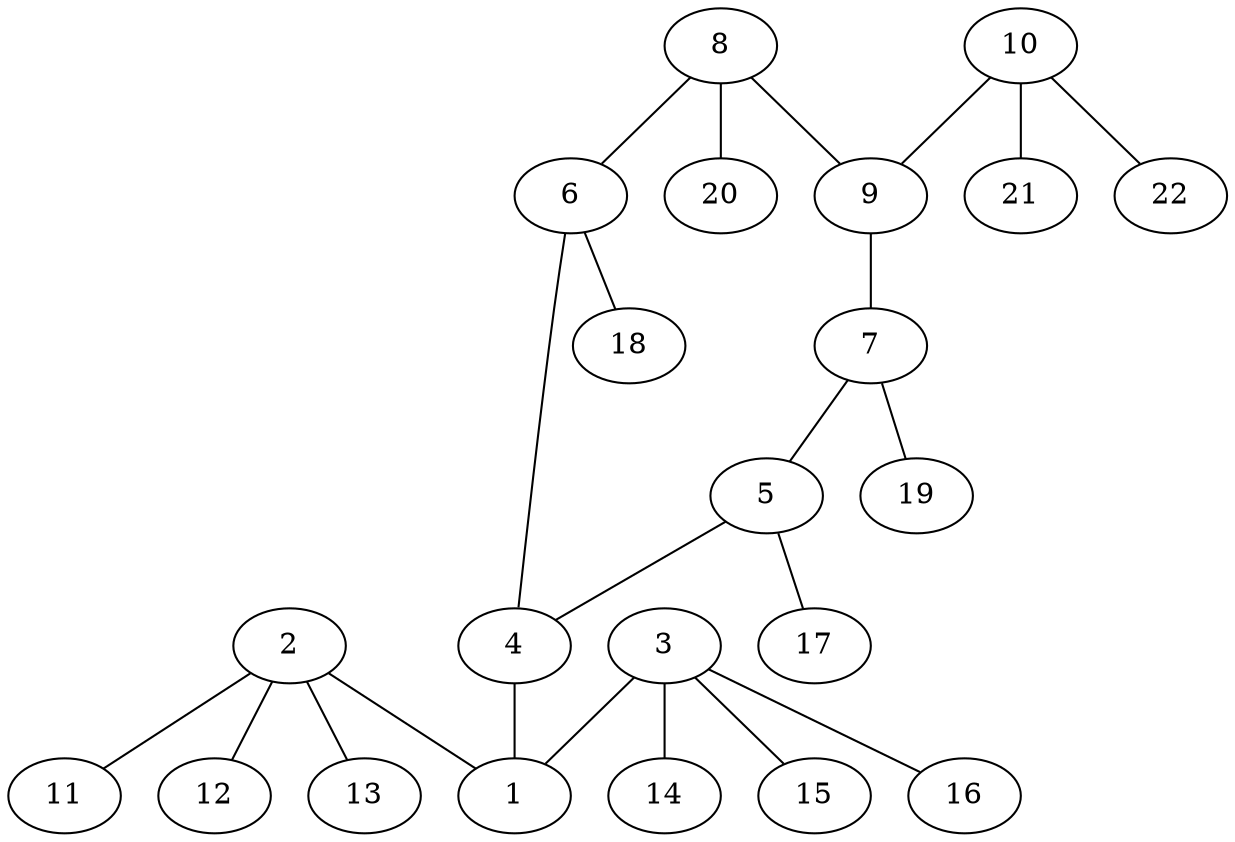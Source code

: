 graph molecule_3632 {
	1	 [chem=N];
	2	 [chem=C];
	2 -- 1	 [valence=1];
	11	 [chem=H];
	2 -- 11	 [valence=1];
	12	 [chem=H];
	2 -- 12	 [valence=1];
	13	 [chem=H];
	2 -- 13	 [valence=1];
	3	 [chem=C];
	3 -- 1	 [valence=1];
	14	 [chem=H];
	3 -- 14	 [valence=1];
	15	 [chem=H];
	3 -- 15	 [valence=1];
	16	 [chem=H];
	3 -- 16	 [valence=1];
	4	 [chem=C];
	4 -- 1	 [valence=1];
	5	 [chem=C];
	5 -- 4	 [valence=2];
	17	 [chem=H];
	5 -- 17	 [valence=1];
	6	 [chem=C];
	6 -- 4	 [valence=1];
	18	 [chem=H];
	6 -- 18	 [valence=1];
	7	 [chem=C];
	7 -- 5	 [valence=1];
	19	 [chem=H];
	7 -- 19	 [valence=1];
	8	 [chem=C];
	8 -- 6	 [valence=2];
	9	 [chem=C];
	8 -- 9	 [valence=1];
	20	 [chem=H];
	8 -- 20	 [valence=1];
	9 -- 7	 [valence=2];
	10	 [chem=N];
	10 -- 9	 [valence=1];
	21	 [chem=H];
	10 -- 21	 [valence=1];
	22	 [chem=H];
	10 -- 22	 [valence=1];
}
